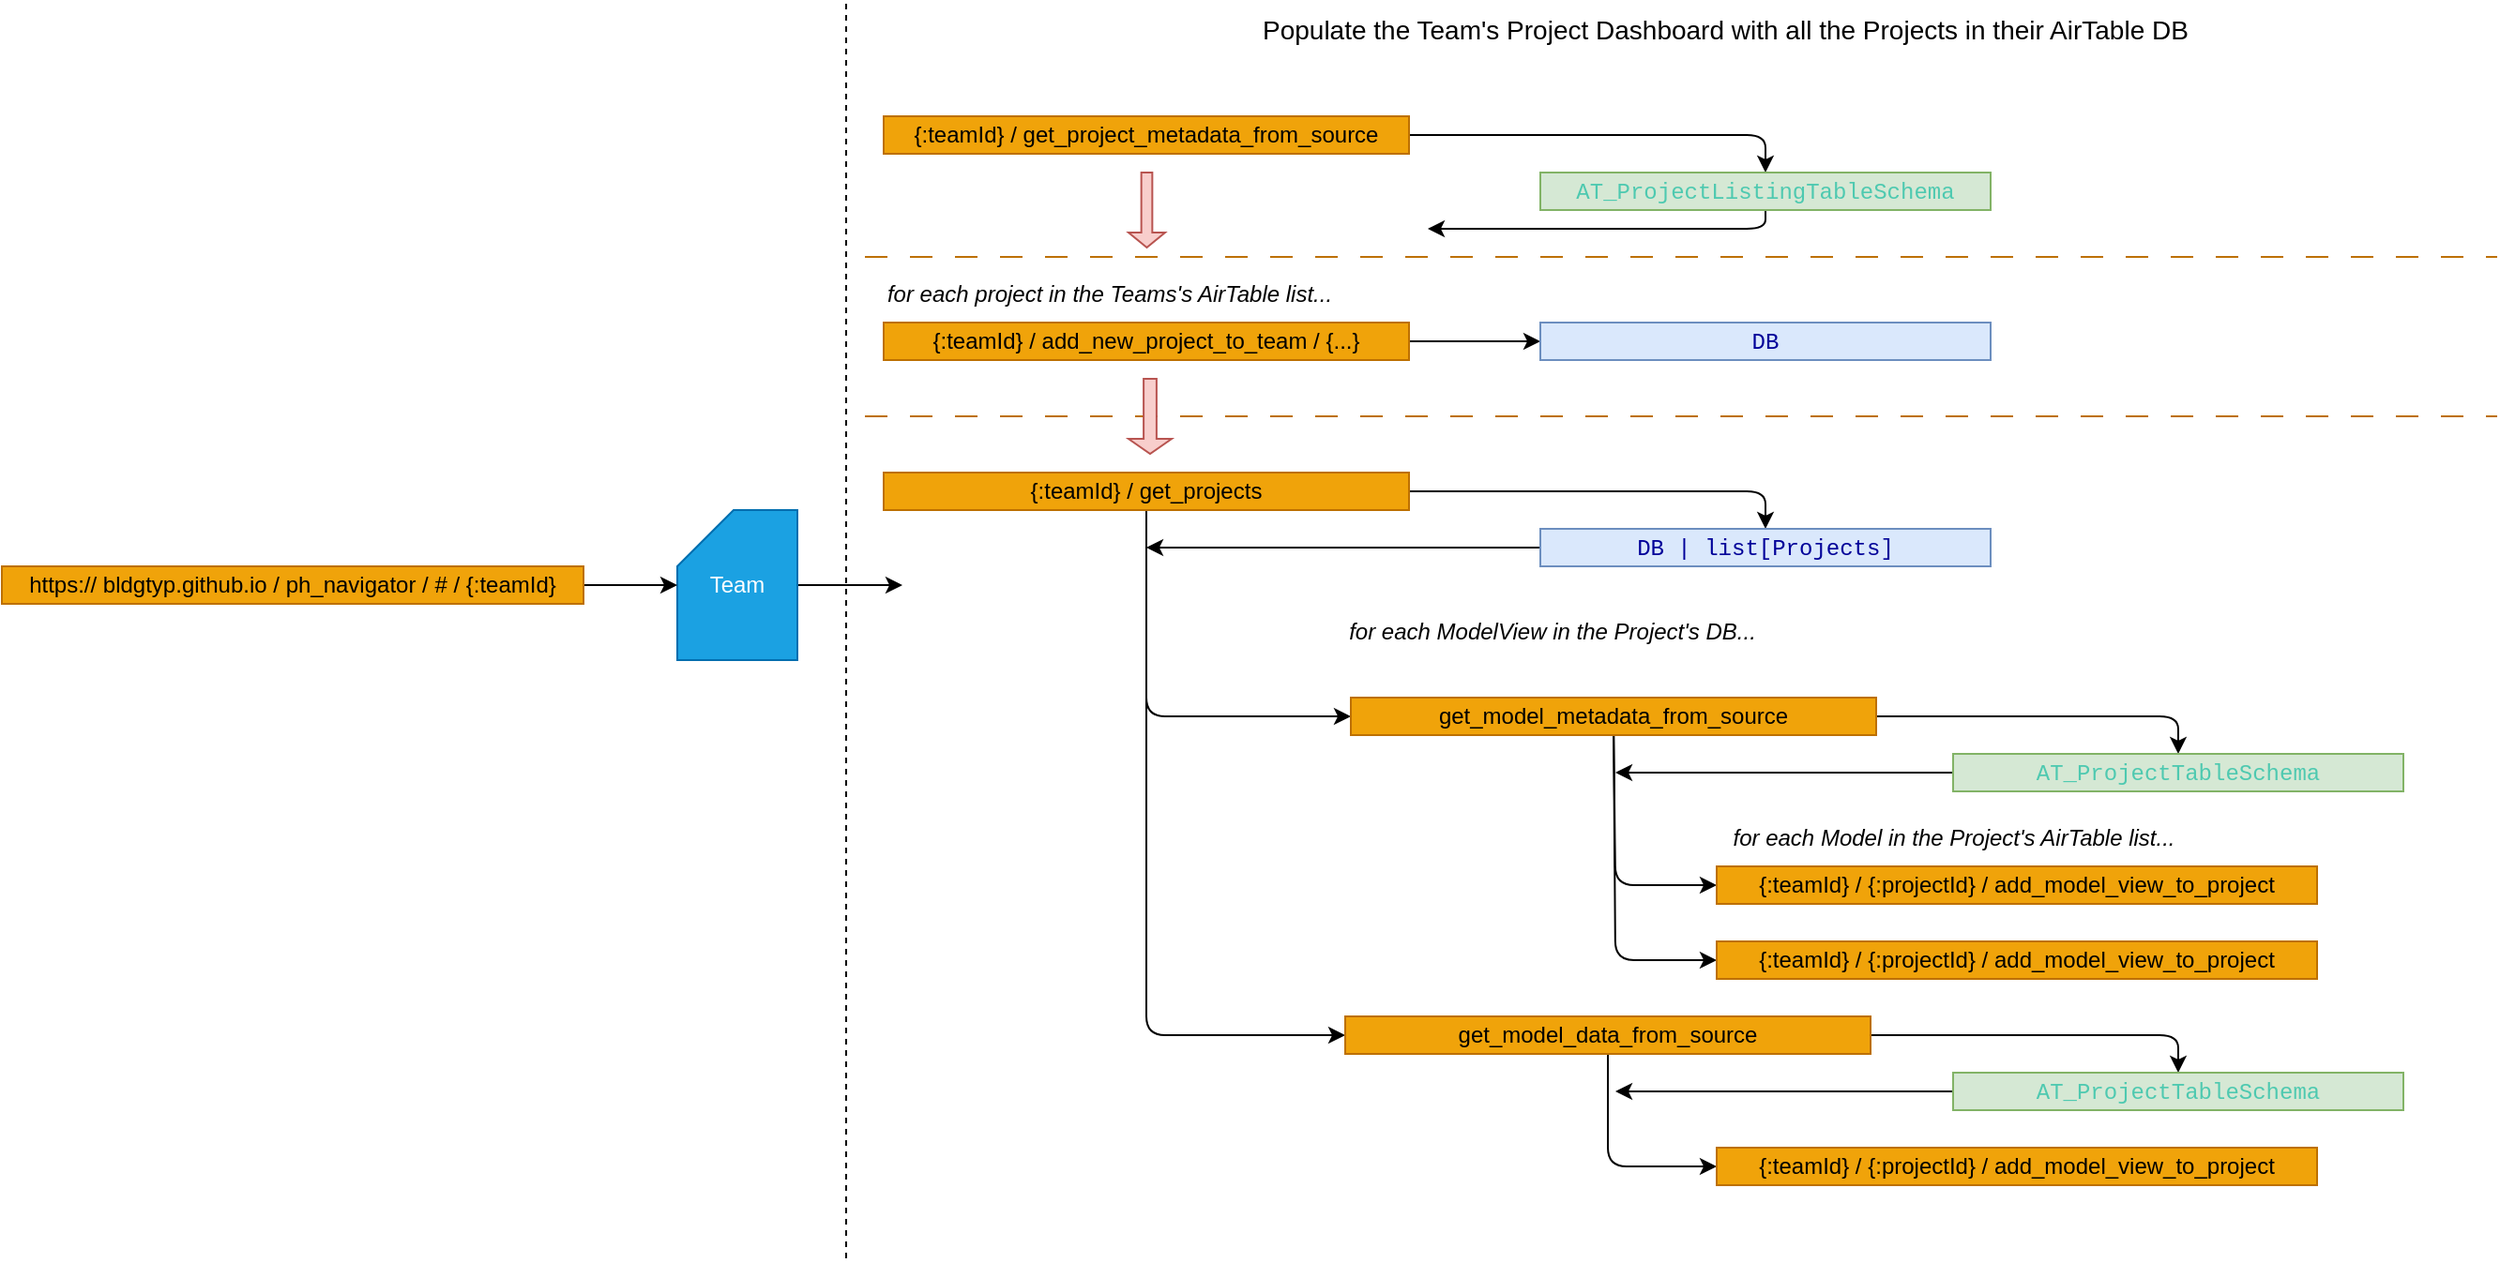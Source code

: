 <mxfile>
    <diagram id="Cmkj49pXr2WJG9bb2Zzg" name="Page-1">
        <mxGraphModel dx="2708" dy="2237" grid="1" gridSize="10" guides="1" tooltips="1" connect="1" arrows="1" fold="1" page="0" pageScale="1" pageWidth="850" pageHeight="1100" math="0" shadow="0">
            <root>
                <mxCell id="0"/>
                <mxCell id="1" parent="0"/>
                <mxCell id="42" style="edgeStyle=none;html=1;" edge="1" parent="1" source="2">
                    <mxGeometry relative="1" as="geometry">
                        <mxPoint x="-450" y="-609" as="targetPoint"/>
                    </mxGeometry>
                </mxCell>
                <mxCell id="2" value="Team" style="shape=card;whiteSpace=wrap;html=1;fillColor=#1ba1e2;fontColor=#ffffff;strokeColor=#006EAF;" vertex="1" parent="1">
                    <mxGeometry x="-570" y="-649" width="64" height="80" as="geometry"/>
                </mxCell>
                <mxCell id="3" style="edgeStyle=none;html=1;entryX=0.5;entryY=0;entryDx=0;entryDy=0;" edge="1" parent="1" source="4" target="6">
                    <mxGeometry relative="1" as="geometry">
                        <Array as="points">
                            <mxPoint x="10" y="-849"/>
                            <mxPoint x="10" y="-829"/>
                        </Array>
                    </mxGeometry>
                </mxCell>
                <mxCell id="4" value="&lt;span class=&quot;message-body-wrapper&quot;&gt;{:teamId} / get_project_metadata_from_source&lt;/span&gt;" style="rounded=0;whiteSpace=wrap;html=1;fillColor=#f0a30a;fontColor=#000000;strokeColor=#BD7000;" vertex="1" parent="1">
                    <mxGeometry x="-460" y="-859" width="280" height="20" as="geometry"/>
                </mxCell>
                <mxCell id="5" style="edgeStyle=none;html=1;exitX=0.5;exitY=1;exitDx=0;exitDy=0;" edge="1" parent="1" source="6">
                    <mxGeometry relative="1" as="geometry">
                        <mxPoint x="-170" y="-799" as="targetPoint"/>
                        <Array as="points">
                            <mxPoint x="10" y="-799"/>
                        </Array>
                    </mxGeometry>
                </mxCell>
                <mxCell id="6" value="&lt;div style=&quot;color: rgb(204, 204, 204); font-family: &amp;quot;Source Code Pro Medium&amp;quot;, &amp;quot;Roboto Mono&amp;quot;, Consolas, Menlo, Monaco, &amp;quot;Courier New&amp;quot;, monospace, Menlo, Monaco, &amp;quot;Courier New&amp;quot;, monospace; line-height: 18px;&quot;&gt;&lt;span style=&quot;color: rgb(78, 201, 176);&quot;&gt;AT_ProjectListingTableSchema&lt;/span&gt;&lt;/div&gt;" style="rounded=0;whiteSpace=wrap;html=1;fillColor=#d5e8d4;strokeColor=#82b366;" vertex="1" parent="1">
                    <mxGeometry x="-110" y="-829" width="240" height="20" as="geometry"/>
                </mxCell>
                <mxCell id="7" value="" style="edgeStyle=none;html=1;fontSize=14;" edge="1" parent="1" source="8" target="39">
                    <mxGeometry relative="1" as="geometry"/>
                </mxCell>
                <mxCell id="8" value="&lt;span class=&quot;message-body-wrapper&quot;&gt;{:teamId} / add_new_project_to_team / {...}&lt;/span&gt;" style="rounded=0;whiteSpace=wrap;html=1;fillColor=#f0a30a;fontColor=#000000;strokeColor=#BD7000;" vertex="1" parent="1">
                    <mxGeometry x="-460" y="-749" width="280" height="20" as="geometry"/>
                </mxCell>
                <mxCell id="9" style="edgeStyle=none;html=1;entryX=0;entryY=0.5;entryDx=0;entryDy=0;" edge="1" parent="1" source="12" target="17">
                    <mxGeometry relative="1" as="geometry">
                        <Array as="points">
                            <mxPoint x="-320" y="-539"/>
                        </Array>
                    </mxGeometry>
                </mxCell>
                <mxCell id="10" style="edgeStyle=none;html=1;entryX=0;entryY=0.5;entryDx=0;entryDy=0;" edge="1" parent="1" source="12" target="20">
                    <mxGeometry relative="1" as="geometry">
                        <Array as="points">
                            <mxPoint x="-320" y="-369"/>
                        </Array>
                    </mxGeometry>
                </mxCell>
                <mxCell id="11" style="edgeStyle=none;html=1;entryX=0.5;entryY=0;entryDx=0;entryDy=0;fontSize=14;" edge="1" parent="1" source="12" target="37">
                    <mxGeometry relative="1" as="geometry">
                        <Array as="points">
                            <mxPoint x="10" y="-659"/>
                        </Array>
                    </mxGeometry>
                </mxCell>
                <mxCell id="12" value="&lt;span class=&quot;message-body-wrapper&quot;&gt;{:teamId} / get_projects&lt;/span&gt;" style="rounded=0;whiteSpace=wrap;html=1;fillColor=#f0a30a;fontColor=#000000;strokeColor=#BD7000;" vertex="1" parent="1">
                    <mxGeometry x="-460" y="-669" width="280" height="20" as="geometry"/>
                </mxCell>
                <mxCell id="13" value="" style="line;strokeWidth=1;html=1;labelBackgroundColor=none;fillColor=#f0a30a;dashed=1;strokeColor=#BD7000;dashPattern=12 12;fontColor=#000000;" vertex="1" parent="1">
                    <mxGeometry x="-470" y="-704" width="870" height="10" as="geometry"/>
                </mxCell>
                <mxCell id="14" style="edgeStyle=none;html=1;entryX=0;entryY=0.5;entryDx=0;entryDy=0;" edge="1" parent="1" source="17" target="21">
                    <mxGeometry relative="1" as="geometry">
                        <Array as="points">
                            <mxPoint x="-70" y="-449"/>
                        </Array>
                    </mxGeometry>
                </mxCell>
                <mxCell id="15" style="edgeStyle=none;html=1;entryX=0;entryY=0.5;entryDx=0;entryDy=0;" edge="1" parent="1" source="17" target="22">
                    <mxGeometry relative="1" as="geometry">
                        <Array as="points">
                            <mxPoint x="-70" y="-409"/>
                        </Array>
                    </mxGeometry>
                </mxCell>
                <mxCell id="16" style="edgeStyle=none;html=1;entryX=0.5;entryY=0;entryDx=0;entryDy=0;fontSize=14;" edge="1" parent="1" source="17" target="32">
                    <mxGeometry relative="1" as="geometry">
                        <Array as="points">
                            <mxPoint x="230" y="-539"/>
                        </Array>
                    </mxGeometry>
                </mxCell>
                <mxCell id="17" value="&lt;span class=&quot;message-body-wrapper&quot;&gt;get_model_metadata_from_source&lt;/span&gt;" style="rounded=0;whiteSpace=wrap;html=1;fillColor=#f0a30a;fontColor=#000000;strokeColor=#BD7000;" vertex="1" parent="1">
                    <mxGeometry x="-211" y="-549" width="280" height="20" as="geometry"/>
                </mxCell>
                <mxCell id="18" style="edgeStyle=none;html=1;entryX=0.5;entryY=0;entryDx=0;entryDy=0;fontSize=14;" edge="1" parent="1" source="20" target="34">
                    <mxGeometry relative="1" as="geometry">
                        <Array as="points">
                            <mxPoint x="230" y="-369"/>
                        </Array>
                    </mxGeometry>
                </mxCell>
                <mxCell id="19" style="edgeStyle=none;html=1;entryX=0;entryY=0.5;entryDx=0;entryDy=0;fontSize=14;fontColor=#000099;" edge="1" parent="1" source="20" target="23">
                    <mxGeometry relative="1" as="geometry">
                        <Array as="points">
                            <mxPoint x="-74" y="-299"/>
                        </Array>
                    </mxGeometry>
                </mxCell>
                <mxCell id="20" value="&lt;span class=&quot;message-body-wrapper&quot;&gt;get_model_data_from_source&lt;/span&gt;" style="rounded=0;whiteSpace=wrap;html=1;fillColor=#f0a30a;fontColor=#000000;strokeColor=#BD7000;" vertex="1" parent="1">
                    <mxGeometry x="-214" y="-379" width="280" height="20" as="geometry"/>
                </mxCell>
                <mxCell id="21" value="&lt;span class=&quot;message-body-wrapper&quot;&gt;{:teamId} / {:projectId} / add_model_view_to_project&lt;/span&gt;" style="rounded=0;whiteSpace=wrap;html=1;fillColor=#f0a30a;fontColor=#000000;strokeColor=#BD7000;" vertex="1" parent="1">
                    <mxGeometry x="-16" y="-459" width="320" height="20" as="geometry"/>
                </mxCell>
                <mxCell id="22" value="&lt;span class=&quot;message-body-wrapper&quot;&gt;{:teamId} / {:projectId} / add_model_view_to_project&lt;/span&gt;" style="rounded=0;whiteSpace=wrap;html=1;fillColor=#f0a30a;fontColor=#000000;strokeColor=#BD7000;" vertex="1" parent="1">
                    <mxGeometry x="-16" y="-419" width="320" height="20" as="geometry"/>
                </mxCell>
                <mxCell id="23" value="&lt;span class=&quot;message-body-wrapper&quot;&gt;{:teamId} / {:projectId} / add_model_view_to_project&lt;/span&gt;" style="rounded=0;whiteSpace=wrap;html=1;fillColor=#f0a30a;fontColor=#000000;strokeColor=#BD7000;" vertex="1" parent="1">
                    <mxGeometry x="-16" y="-309" width="320" height="20" as="geometry"/>
                </mxCell>
                <mxCell id="24" value="" style="shape=singleArrow;direction=south;whiteSpace=wrap;html=1;labelBackgroundColor=none;fillColor=#f8cecc;strokeColor=#b85450;" vertex="1" parent="1">
                    <mxGeometry x="-329.5" y="-719" width="23" height="40" as="geometry"/>
                </mxCell>
                <mxCell id="25" value="" style="shape=singleArrow;direction=south;whiteSpace=wrap;html=1;labelBackgroundColor=none;fillColor=#f8cecc;strokeColor=#b85450;" vertex="1" parent="1">
                    <mxGeometry x="-329.5" y="-829" width="19.5" height="40" as="geometry"/>
                </mxCell>
                <mxCell id="27" value="&lt;i&gt;for each project in the Teams's AirTable list...&lt;/i&gt;" style="text;html=1;align=center;verticalAlign=middle;resizable=0;points=[];autosize=1;strokeColor=none;fillColor=none;" vertex="1" parent="1">
                    <mxGeometry x="-470" y="-779" width="260" height="30" as="geometry"/>
                </mxCell>
                <mxCell id="28" value="&lt;span style=&quot;font-size: 14px;&quot;&gt;Populate the Team's Project Dashboard&amp;nbsp;with all the Projects in their AirTable DB&lt;br style=&quot;font-size: 14px;&quot;&gt;&lt;/span&gt;" style="text;html=1;align=left;verticalAlign=middle;resizable=0;points=[];autosize=1;strokeColor=none;fillColor=none;fontSize=14;fontStyle=0" vertex="1" parent="1">
                    <mxGeometry x="-260" y="-920" width="520" height="30" as="geometry"/>
                </mxCell>
                <mxCell id="29" value="" style="line;strokeWidth=1;html=1;labelBackgroundColor=none;fillColor=#f0a30a;dashed=1;strokeColor=#BD7000;dashPattern=12 12;fontColor=#000000;" vertex="1" parent="1">
                    <mxGeometry x="-470" y="-789" width="870" height="10" as="geometry"/>
                </mxCell>
                <mxCell id="30" value="&lt;i&gt;for each Model in the Project's AirTable list...&lt;/i&gt;" style="text;html=1;align=center;verticalAlign=middle;resizable=0;points=[];autosize=1;strokeColor=none;fillColor=none;" vertex="1" parent="1">
                    <mxGeometry x="-20" y="-489" width="260" height="30" as="geometry"/>
                </mxCell>
                <mxCell id="31" style="edgeStyle=none;html=1;fontSize=14;" edge="1" parent="1" source="32">
                    <mxGeometry relative="1" as="geometry">
                        <mxPoint x="-70" y="-509" as="targetPoint"/>
                    </mxGeometry>
                </mxCell>
                <mxCell id="32" value="&lt;div style=&quot;color: rgb(204, 204, 204); font-family: &amp;quot;Source Code Pro Medium&amp;quot;, &amp;quot;Roboto Mono&amp;quot;, Consolas, Menlo, Monaco, &amp;quot;Courier New&amp;quot;, monospace, Menlo, Monaco, &amp;quot;Courier New&amp;quot;, monospace; line-height: 18px;&quot;&gt;&lt;div style=&quot;line-height: 18px;&quot;&gt;&lt;span style=&quot;color: rgb(78, 201, 176);&quot;&gt;AT_ProjectTableSchema&lt;/span&gt;&lt;/div&gt;&lt;/div&gt;" style="rounded=0;whiteSpace=wrap;html=1;fillColor=#d5e8d4;strokeColor=#82b366;" vertex="1" parent="1">
                    <mxGeometry x="110" y="-519" width="240" height="20" as="geometry"/>
                </mxCell>
                <mxCell id="33" style="edgeStyle=none;html=1;fontSize=14;" edge="1" parent="1" source="34">
                    <mxGeometry relative="1" as="geometry">
                        <mxPoint x="-70" y="-339" as="targetPoint"/>
                    </mxGeometry>
                </mxCell>
                <mxCell id="34" value="&lt;div style=&quot;color: rgb(204, 204, 204); font-family: &amp;quot;Source Code Pro Medium&amp;quot;, &amp;quot;Roboto Mono&amp;quot;, Consolas, Menlo, Monaco, &amp;quot;Courier New&amp;quot;, monospace, Menlo, Monaco, &amp;quot;Courier New&amp;quot;, monospace; line-height: 18px;&quot;&gt;&lt;div style=&quot;line-height: 18px;&quot;&gt;&lt;span style=&quot;color: rgb(78, 201, 176);&quot;&gt;AT_ProjectTableSchema&lt;/span&gt;&lt;/div&gt;&lt;/div&gt;" style="rounded=0;whiteSpace=wrap;html=1;fillColor=#d5e8d4;strokeColor=#82b366;" vertex="1" parent="1">
                    <mxGeometry x="110" y="-349" width="240" height="20" as="geometry"/>
                </mxCell>
                <mxCell id="35" value="&lt;i&gt;for each ModelView in the Project's DB...&lt;/i&gt;" style="text;html=1;align=center;verticalAlign=middle;resizable=0;points=[];autosize=1;strokeColor=none;fillColor=none;" vertex="1" parent="1">
                    <mxGeometry x="-224" y="-599" width="240" height="30" as="geometry"/>
                </mxCell>
                <mxCell id="36" style="edgeStyle=none;html=1;fontSize=14;" edge="1" parent="1" source="37">
                    <mxGeometry relative="1" as="geometry">
                        <mxPoint x="-320" y="-629" as="targetPoint"/>
                    </mxGeometry>
                </mxCell>
                <mxCell id="37" value="&lt;div style=&quot;font-family: &amp;quot;Source Code Pro Medium&amp;quot;, &amp;quot;Roboto Mono&amp;quot;, Consolas, Menlo, Monaco, &amp;quot;Courier New&amp;quot;, monospace, Menlo, Monaco, &amp;quot;Courier New&amp;quot;, monospace; line-height: 18px;&quot;&gt;&lt;font color=&quot;#000099&quot;&gt;DB | list[Projects]&lt;/font&gt;&lt;/div&gt;" style="rounded=0;whiteSpace=wrap;html=1;fillColor=#dae8fc;strokeColor=#6c8ebf;" vertex="1" parent="1">
                    <mxGeometry x="-110" y="-639" width="240" height="20" as="geometry"/>
                </mxCell>
                <mxCell id="38" value="" style="endArrow=none;dashed=1;html=1;fontSize=14;" edge="1" parent="1">
                    <mxGeometry width="50" height="50" relative="1" as="geometry">
                        <mxPoint x="-480" y="-250" as="sourcePoint"/>
                        <mxPoint x="-480" y="-920" as="targetPoint"/>
                    </mxGeometry>
                </mxCell>
                <mxCell id="39" value="&lt;div style=&quot;font-family: &amp;quot;Source Code Pro Medium&amp;quot;, &amp;quot;Roboto Mono&amp;quot;, Consolas, Menlo, Monaco, &amp;quot;Courier New&amp;quot;, monospace, Menlo, Monaco, &amp;quot;Courier New&amp;quot;, monospace; line-height: 18px;&quot;&gt;&lt;font color=&quot;#000099&quot;&gt;DB&lt;/font&gt;&lt;/div&gt;" style="rounded=0;whiteSpace=wrap;html=1;fillColor=#dae8fc;strokeColor=#6c8ebf;" vertex="1" parent="1">
                    <mxGeometry x="-110" y="-749" width="240" height="20" as="geometry"/>
                </mxCell>
                <mxCell id="41" value="" style="edgeStyle=none;html=1;" edge="1" parent="1" source="40" target="2">
                    <mxGeometry relative="1" as="geometry"/>
                </mxCell>
                <mxCell id="40" value="&lt;span class=&quot;message-body-wrapper&quot;&gt;https:// bldgtyp.github.io / ph_navigator / # / {:teamId}&lt;/span&gt;" style="rounded=0;whiteSpace=wrap;html=1;fillColor=#f0a30a;fontColor=#000000;strokeColor=#BD7000;" vertex="1" parent="1">
                    <mxGeometry x="-930" y="-619" width="310" height="20" as="geometry"/>
                </mxCell>
            </root>
        </mxGraphModel>
    </diagram>
</mxfile>